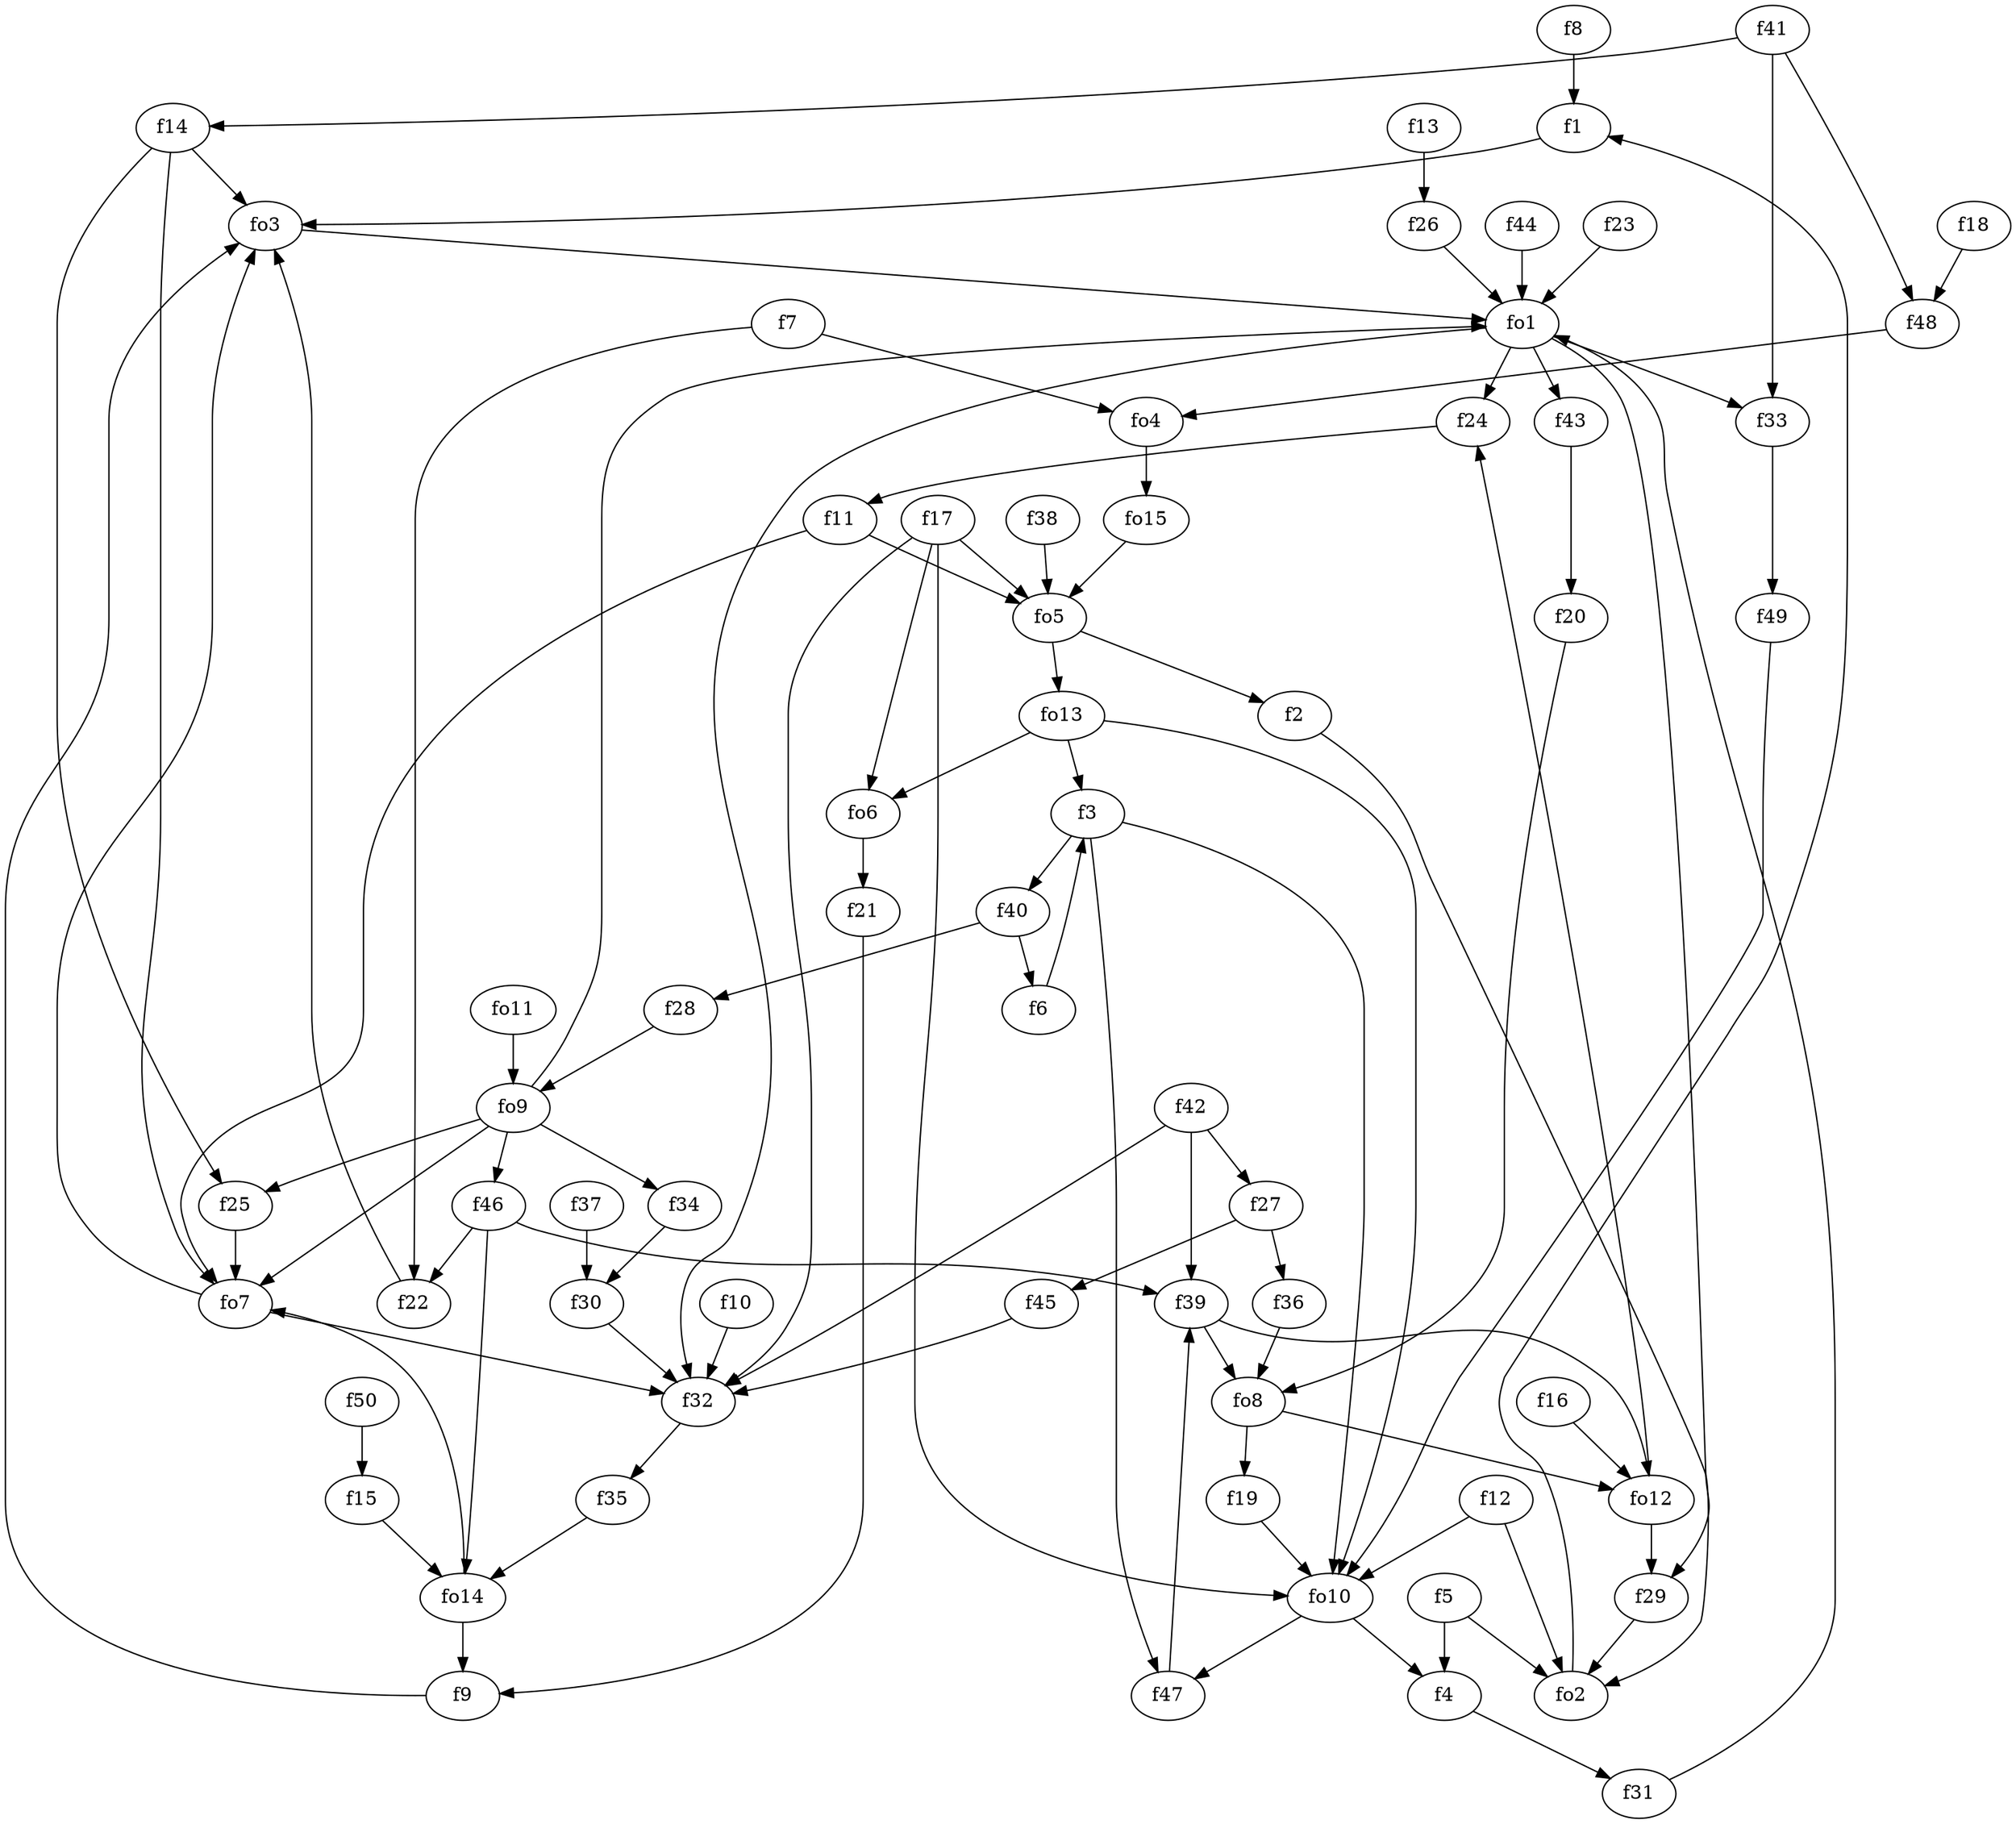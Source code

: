 strict digraph  {
f1;
f2;
f3;
f4;
f5;
f6;
f7;
f8;
f9;
f10;
f11;
f12;
f13;
f14;
f15;
f16;
f17;
f18;
f19;
f20;
f21;
f22;
f23;
f24;
f25;
f26;
f27;
f28;
f29;
f30;
f31;
f32;
f33;
f34;
f35;
f36;
f37;
f38;
f39;
f40;
f41;
f42;
f43;
f44;
f45;
f46;
f47;
f48;
f49;
f50;
fo1;
fo2;
fo3;
fo4;
fo5;
fo6;
fo7;
fo8;
fo9;
fo10;
fo11;
fo12;
fo13;
fo14;
fo15;
f1 -> fo3  [weight=2];
f2 -> fo2  [weight=2];
f3 -> f40  [weight=2];
f3 -> fo10  [weight=2];
f3 -> f47  [weight=2];
f4 -> f31  [weight=2];
f5 -> fo2  [weight=2];
f5 -> f4  [weight=2];
f6 -> f3  [weight=2];
f7 -> fo4  [weight=2];
f7 -> f22  [weight=2];
f8 -> f1  [weight=2];
f9 -> fo3  [weight=2];
f10 -> f32  [weight=2];
f11 -> fo5  [weight=2];
f11 -> fo7  [weight=2];
f12 -> fo10  [weight=2];
f12 -> fo2  [weight=2];
f13 -> f26  [weight=2];
f14 -> fo3  [weight=2];
f14 -> fo7  [weight=2];
f14 -> f25  [weight=2];
f15 -> fo14  [weight=2];
f16 -> fo12  [weight=2];
f17 -> fo10  [weight=2];
f17 -> fo5  [weight=2];
f17 -> fo6  [weight=2];
f17 -> f32  [weight=2];
f18 -> f48  [weight=2];
f19 -> fo10  [weight=2];
f20 -> fo8  [weight=2];
f21 -> f9  [weight=2];
f22 -> fo3  [weight=2];
f23 -> fo1  [weight=2];
f24 -> f11  [weight=2];
f25 -> fo7  [weight=2];
f26 -> fo1  [weight=2];
f27 -> f45  [weight=2];
f27 -> f36  [weight=2];
f28 -> fo9  [weight=2];
f29 -> fo2  [weight=2];
f30 -> f32  [weight=2];
f31 -> fo1  [weight=2];
f32 -> f35  [weight=2];
f33 -> f49  [weight=2];
f34 -> f30  [weight=2];
f35 -> fo14  [weight=2];
f36 -> fo8  [weight=2];
f37 -> f30  [weight=2];
f38 -> fo5  [weight=2];
f39 -> fo12  [weight=2];
f39 -> fo8  [weight=2];
f40 -> f28  [weight=2];
f40 -> f6  [weight=2];
f41 -> f33  [weight=2];
f41 -> f48  [weight=2];
f41 -> f14  [weight=2];
f42 -> f39  [weight=2];
f42 -> f32  [weight=2];
f42 -> f27  [weight=2];
f43 -> f20  [weight=2];
f44 -> fo1  [weight=2];
f45 -> f32  [weight=2];
f46 -> fo14  [weight=2];
f46 -> f22  [weight=2];
f46 -> f39  [weight=2];
f47 -> f39  [weight=2];
f48 -> fo4  [weight=2];
f49 -> fo10  [weight=2];
f50 -> f15  [weight=2];
fo1 -> f32  [weight=2];
fo1 -> f29  [weight=2];
fo1 -> f33  [weight=2];
fo1 -> f43  [weight=2];
fo1 -> f24  [weight=2];
fo2 -> f1  [weight=2];
fo3 -> fo1  [weight=2];
fo4 -> fo15  [weight=2];
fo5 -> f2  [weight=2];
fo5 -> fo13  [weight=2];
fo6 -> f21  [weight=2];
fo7 -> f32  [weight=2];
fo7 -> fo3  [weight=2];
fo8 -> fo12  [weight=2];
fo8 -> f19  [weight=2];
fo9 -> fo7  [weight=2];
fo9 -> f25  [weight=2];
fo9 -> f34  [weight=2];
fo9 -> f46  [weight=2];
fo9 -> fo1  [weight=2];
fo10 -> f4  [weight=2];
fo10 -> f47  [weight=2];
fo11 -> fo9  [weight=2];
fo12 -> f29  [weight=2];
fo12 -> f24  [weight=2];
fo13 -> fo6  [weight=2];
fo13 -> fo10  [weight=2];
fo13 -> f3  [weight=2];
fo14 -> fo7  [weight=2];
fo14 -> f9  [weight=2];
fo15 -> fo5  [weight=2];
}

